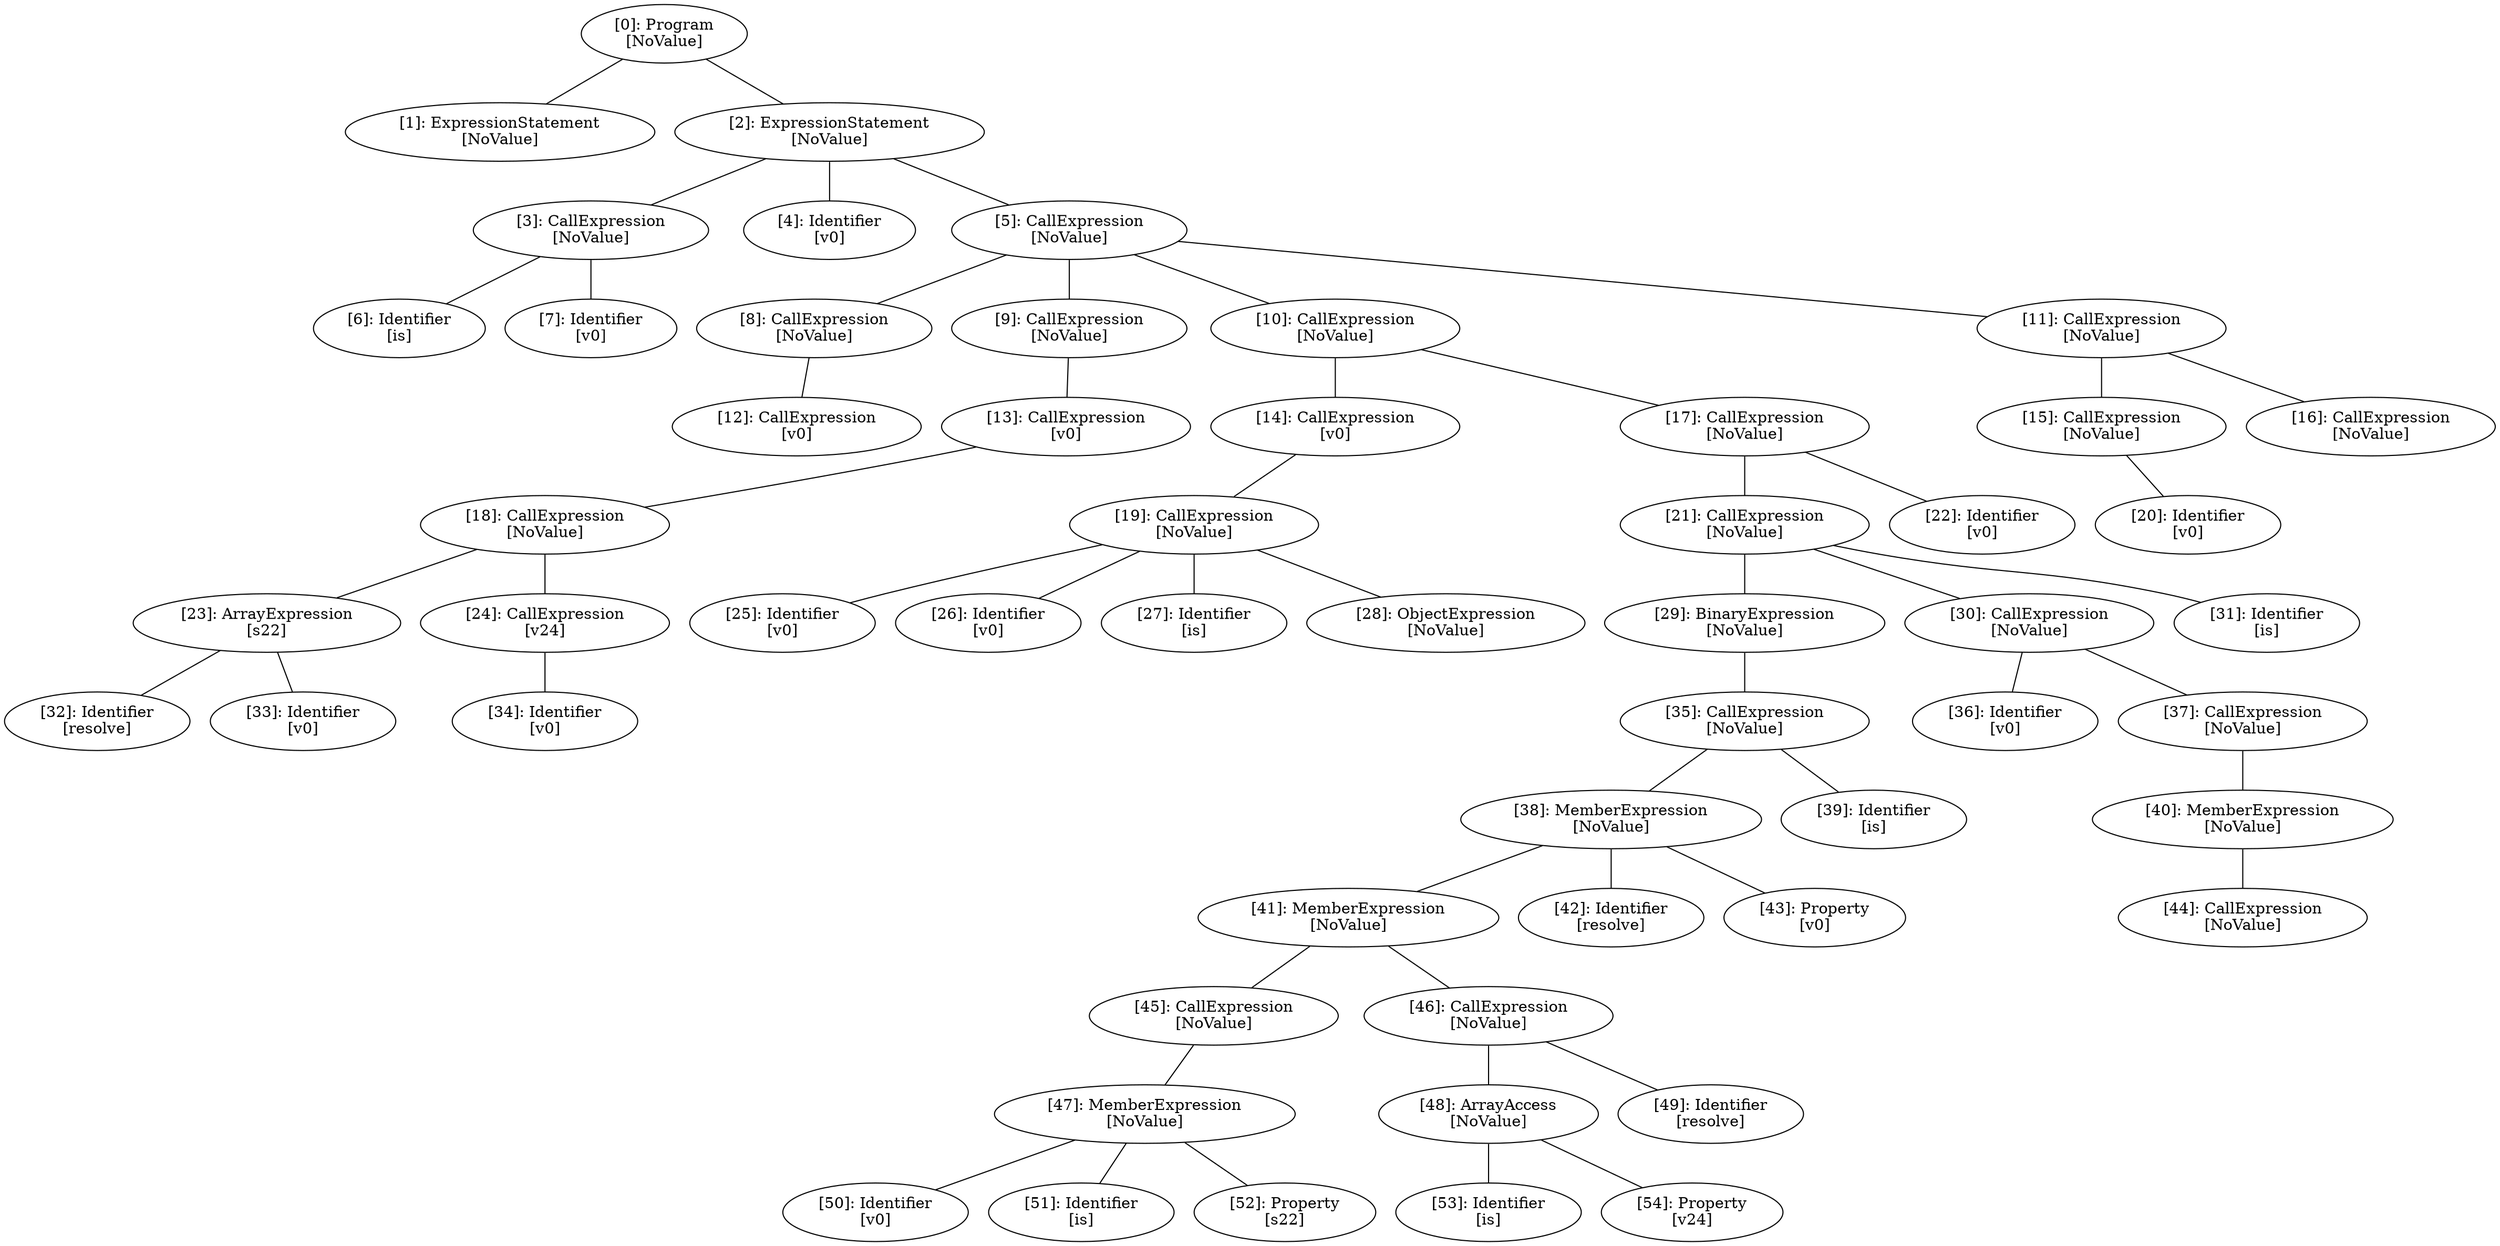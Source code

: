 // Result
graph {
	0 [label="[0]: Program
[NoValue]"]
	1 [label="[1]: ExpressionStatement
[NoValue]"]
	2 [label="[2]: ExpressionStatement
[NoValue]"]
	3 [label="[3]: CallExpression
[NoValue]"]
	4 [label="[4]: Identifier
[v0]"]
	5 [label="[5]: CallExpression
[NoValue]"]
	6 [label="[6]: Identifier
[is]"]
	7 [label="[7]: Identifier
[v0]"]
	8 [label="[8]: CallExpression
[NoValue]"]
	9 [label="[9]: CallExpression
[NoValue]"]
	10 [label="[10]: CallExpression
[NoValue]"]
	11 [label="[11]: CallExpression
[NoValue]"]
	12 [label="[12]: CallExpression
[v0]"]
	13 [label="[13]: CallExpression
[v0]"]
	14 [label="[14]: CallExpression
[v0]"]
	15 [label="[15]: CallExpression
[NoValue]"]
	16 [label="[16]: CallExpression
[NoValue]"]
	17 [label="[17]: CallExpression
[NoValue]"]
	18 [label="[18]: CallExpression
[NoValue]"]
	19 [label="[19]: CallExpression
[NoValue]"]
	20 [label="[20]: Identifier
[v0]"]
	21 [label="[21]: CallExpression
[NoValue]"]
	22 [label="[22]: Identifier
[v0]"]
	23 [label="[23]: ArrayExpression
[s22]"]
	24 [label="[24]: CallExpression
[v24]"]
	25 [label="[25]: Identifier
[v0]"]
	26 [label="[26]: Identifier
[v0]"]
	27 [label="[27]: Identifier
[is]"]
	28 [label="[28]: ObjectExpression
[NoValue]"]
	29 [label="[29]: BinaryExpression
[NoValue]"]
	30 [label="[30]: CallExpression
[NoValue]"]
	31 [label="[31]: Identifier
[is]"]
	32 [label="[32]: Identifier
[resolve]"]
	33 [label="[33]: Identifier
[v0]"]
	34 [label="[34]: Identifier
[v0]"]
	35 [label="[35]: CallExpression
[NoValue]"]
	36 [label="[36]: Identifier
[v0]"]
	37 [label="[37]: CallExpression
[NoValue]"]
	38 [label="[38]: MemberExpression
[NoValue]"]
	39 [label="[39]: Identifier
[is]"]
	40 [label="[40]: MemberExpression
[NoValue]"]
	41 [label="[41]: MemberExpression
[NoValue]"]
	42 [label="[42]: Identifier
[resolve]"]
	43 [label="[43]: Property
[v0]"]
	44 [label="[44]: CallExpression
[NoValue]"]
	45 [label="[45]: CallExpression
[NoValue]"]
	46 [label="[46]: CallExpression
[NoValue]"]
	47 [label="[47]: MemberExpression
[NoValue]"]
	48 [label="[48]: ArrayAccess
[NoValue]"]
	49 [label="[49]: Identifier
[resolve]"]
	50 [label="[50]: Identifier
[v0]"]
	51 [label="[51]: Identifier
[is]"]
	52 [label="[52]: Property
[s22]"]
	53 [label="[53]: Identifier
[is]"]
	54 [label="[54]: Property
[v24]"]
	0 -- 1
	0 -- 2
	2 -- 3
	2 -- 4
	2 -- 5
	3 -- 6
	3 -- 7
	5 -- 8
	5 -- 9
	5 -- 10
	5 -- 11
	8 -- 12
	9 -- 13
	10 -- 14
	10 -- 17
	11 -- 15
	11 -- 16
	13 -- 18
	14 -- 19
	15 -- 20
	17 -- 21
	17 -- 22
	18 -- 23
	18 -- 24
	19 -- 25
	19 -- 26
	19 -- 27
	19 -- 28
	21 -- 29
	21 -- 30
	21 -- 31
	23 -- 32
	23 -- 33
	24 -- 34
	29 -- 35
	30 -- 36
	30 -- 37
	35 -- 38
	35 -- 39
	37 -- 40
	38 -- 41
	38 -- 42
	38 -- 43
	40 -- 44
	41 -- 45
	41 -- 46
	45 -- 47
	46 -- 48
	46 -- 49
	47 -- 50
	47 -- 51
	47 -- 52
	48 -- 53
	48 -- 54
}
